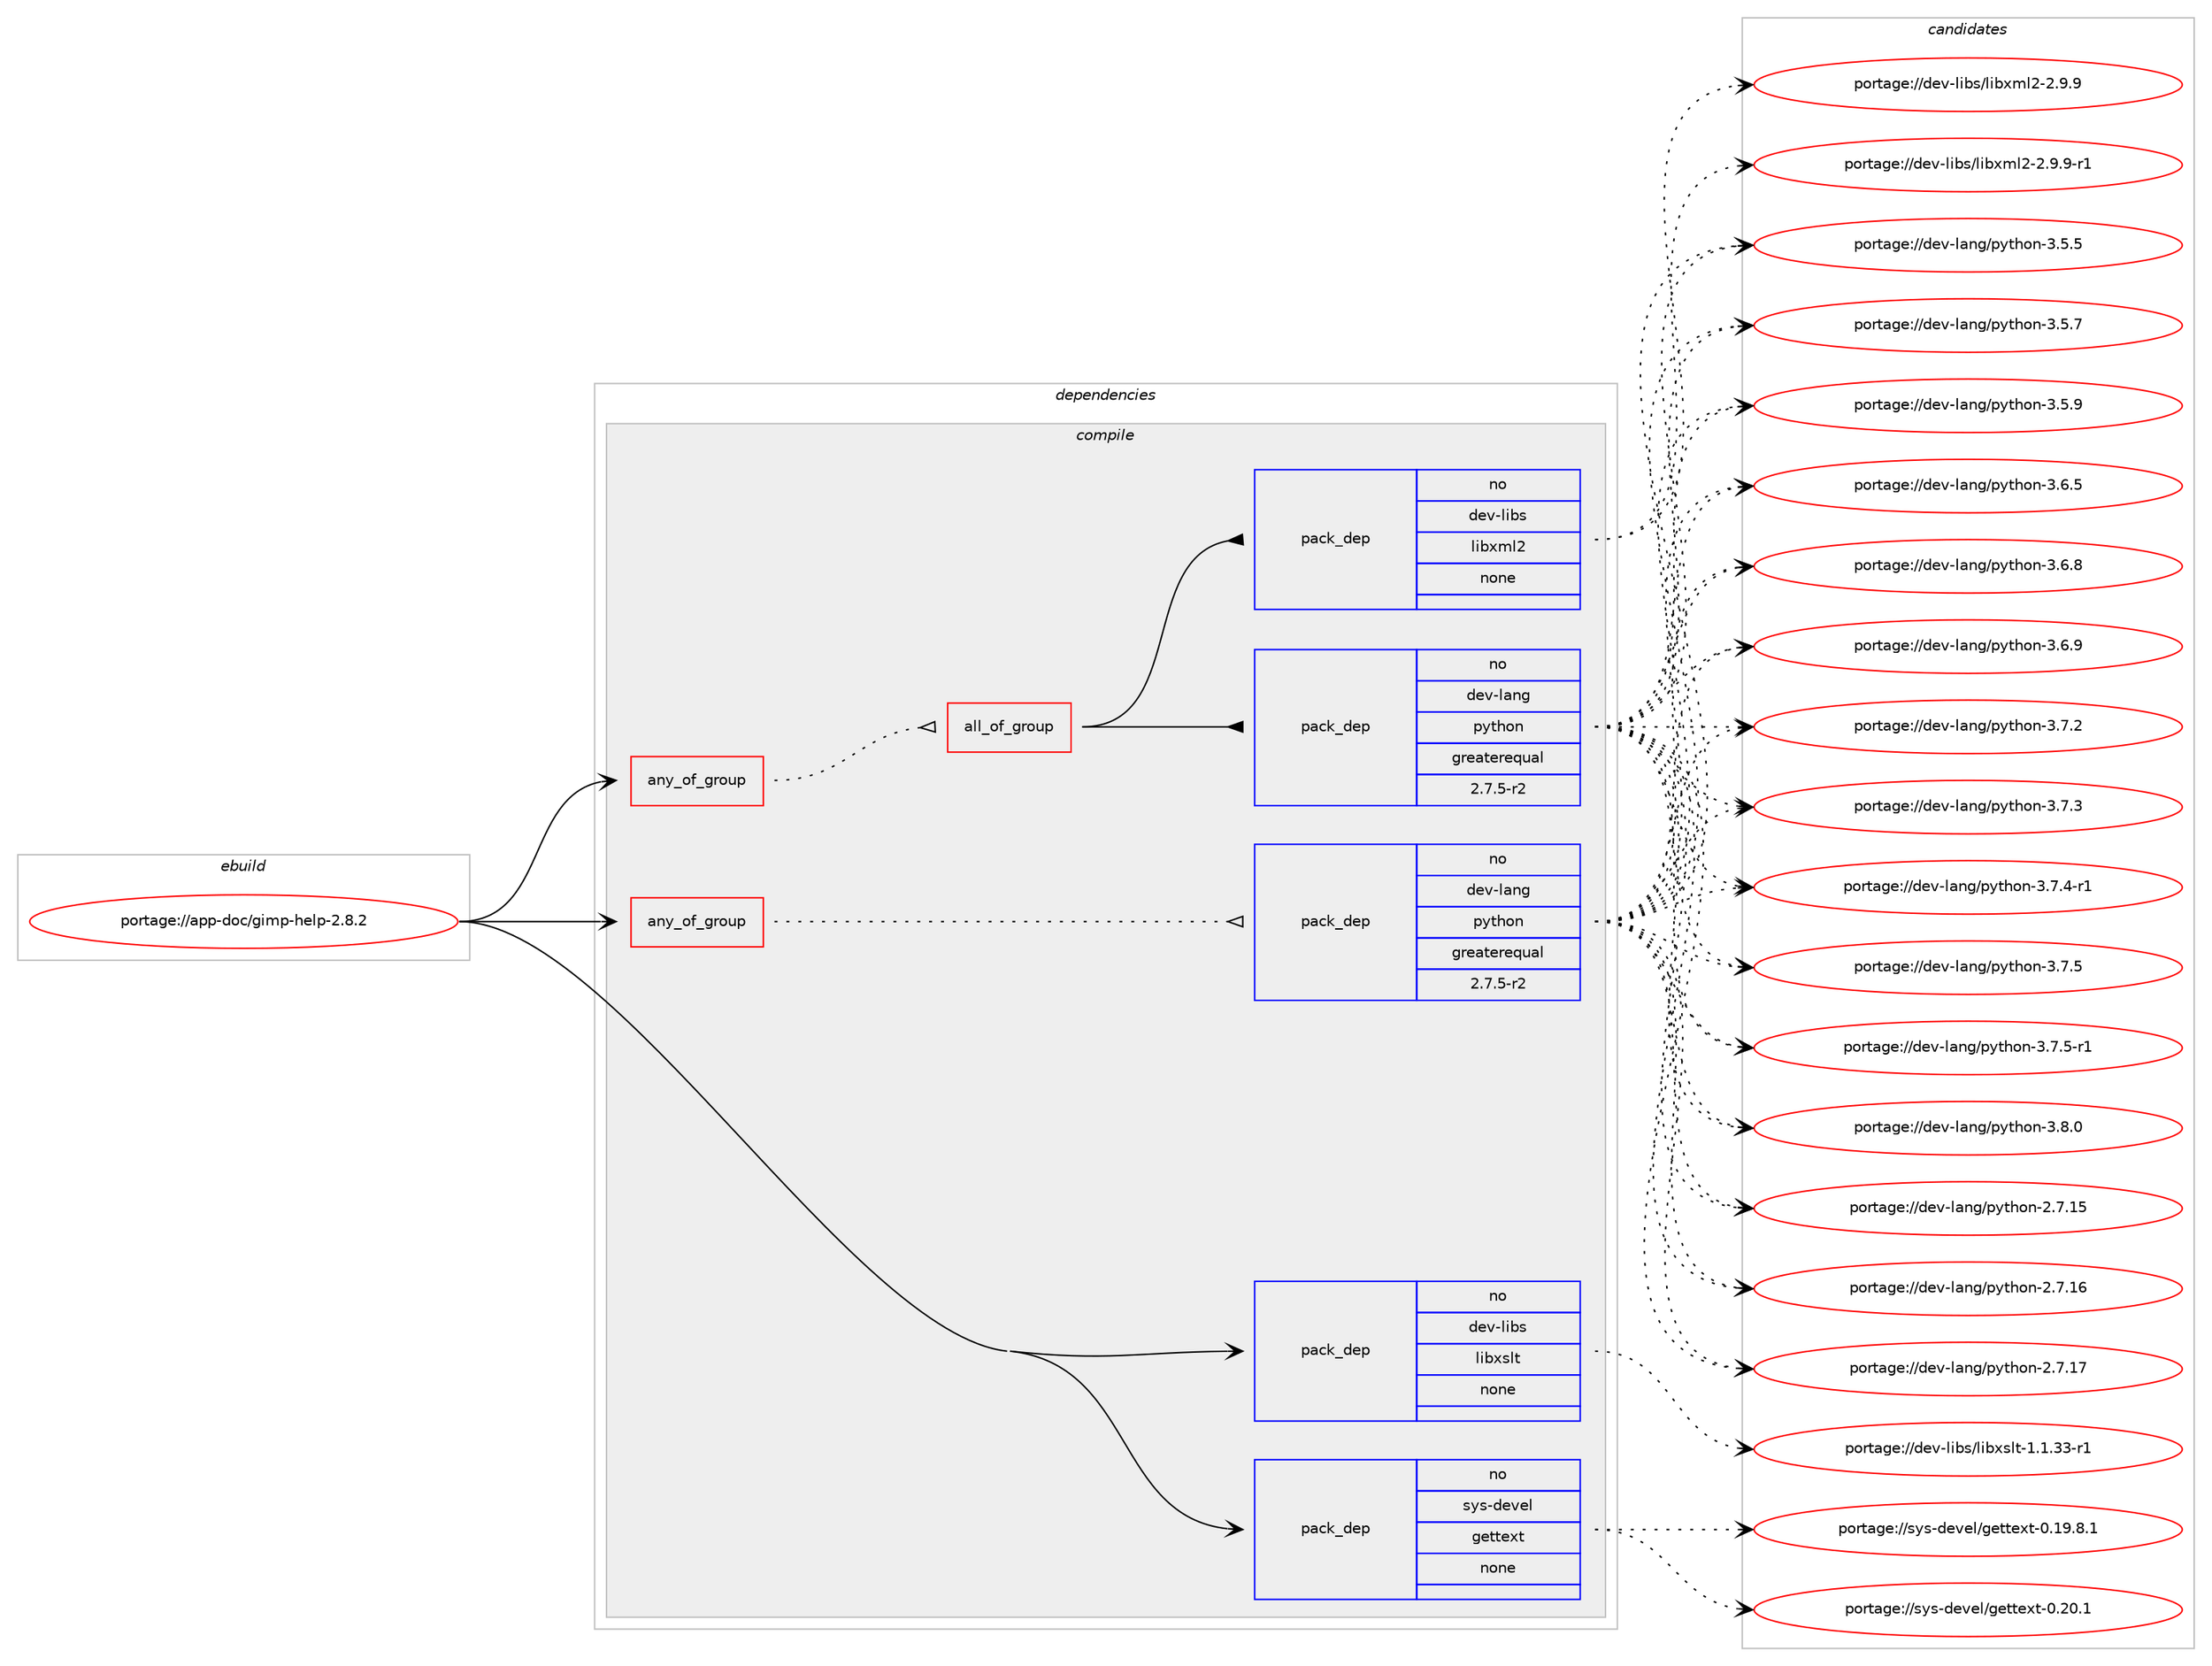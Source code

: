 digraph prolog {

# *************
# Graph options
# *************

newrank=true;
concentrate=true;
compound=true;
graph [rankdir=LR,fontname=Helvetica,fontsize=10,ranksep=1.5];#, ranksep=2.5, nodesep=0.2];
edge  [arrowhead=vee];
node  [fontname=Helvetica,fontsize=10];

# **********
# The ebuild
# **********

subgraph cluster_leftcol {
color=gray;
rank=same;
label=<<i>ebuild</i>>;
id [label="portage://app-doc/gimp-help-2.8.2", color=red, width=4, href="../app-doc/gimp-help-2.8.2.svg"];
}

# ****************
# The dependencies
# ****************

subgraph cluster_midcol {
color=gray;
label=<<i>dependencies</i>>;
subgraph cluster_compile {
fillcolor="#eeeeee";
style=filled;
label=<<i>compile</i>>;
subgraph any284 {
dependency15150 [label=<<TABLE BORDER="0" CELLBORDER="1" CELLSPACING="0" CELLPADDING="4"><TR><TD CELLPADDING="10">any_of_group</TD></TR></TABLE>>, shape=none, color=red];subgraph all8 {
dependency15151 [label=<<TABLE BORDER="0" CELLBORDER="1" CELLSPACING="0" CELLPADDING="4"><TR><TD CELLPADDING="10">all_of_group</TD></TR></TABLE>>, shape=none, color=red];subgraph pack11169 {
dependency15152 [label=<<TABLE BORDER="0" CELLBORDER="1" CELLSPACING="0" CELLPADDING="4" WIDTH="220"><TR><TD ROWSPAN="6" CELLPADDING="30">pack_dep</TD></TR><TR><TD WIDTH="110">no</TD></TR><TR><TD>dev-lang</TD></TR><TR><TD>python</TD></TR><TR><TD>greaterequal</TD></TR><TR><TD>2.7.5-r2</TD></TR></TABLE>>, shape=none, color=blue];
}
dependency15151:e -> dependency15152:w [weight=20,style="solid",arrowhead="inv"];
subgraph pack11170 {
dependency15153 [label=<<TABLE BORDER="0" CELLBORDER="1" CELLSPACING="0" CELLPADDING="4" WIDTH="220"><TR><TD ROWSPAN="6" CELLPADDING="30">pack_dep</TD></TR><TR><TD WIDTH="110">no</TD></TR><TR><TD>dev-libs</TD></TR><TR><TD>libxml2</TD></TR><TR><TD>none</TD></TR><TR><TD></TD></TR></TABLE>>, shape=none, color=blue];
}
dependency15151:e -> dependency15153:w [weight=20,style="solid",arrowhead="inv"];
}
dependency15150:e -> dependency15151:w [weight=20,style="dotted",arrowhead="oinv"];
}
id:e -> dependency15150:w [weight=20,style="solid",arrowhead="vee"];
subgraph any285 {
dependency15154 [label=<<TABLE BORDER="0" CELLBORDER="1" CELLSPACING="0" CELLPADDING="4"><TR><TD CELLPADDING="10">any_of_group</TD></TR></TABLE>>, shape=none, color=red];subgraph pack11171 {
dependency15155 [label=<<TABLE BORDER="0" CELLBORDER="1" CELLSPACING="0" CELLPADDING="4" WIDTH="220"><TR><TD ROWSPAN="6" CELLPADDING="30">pack_dep</TD></TR><TR><TD WIDTH="110">no</TD></TR><TR><TD>dev-lang</TD></TR><TR><TD>python</TD></TR><TR><TD>greaterequal</TD></TR><TR><TD>2.7.5-r2</TD></TR></TABLE>>, shape=none, color=blue];
}
dependency15154:e -> dependency15155:w [weight=20,style="dotted",arrowhead="oinv"];
}
id:e -> dependency15154:w [weight=20,style="solid",arrowhead="vee"];
subgraph pack11172 {
dependency15156 [label=<<TABLE BORDER="0" CELLBORDER="1" CELLSPACING="0" CELLPADDING="4" WIDTH="220"><TR><TD ROWSPAN="6" CELLPADDING="30">pack_dep</TD></TR><TR><TD WIDTH="110">no</TD></TR><TR><TD>dev-libs</TD></TR><TR><TD>libxslt</TD></TR><TR><TD>none</TD></TR><TR><TD></TD></TR></TABLE>>, shape=none, color=blue];
}
id:e -> dependency15156:w [weight=20,style="solid",arrowhead="vee"];
subgraph pack11173 {
dependency15157 [label=<<TABLE BORDER="0" CELLBORDER="1" CELLSPACING="0" CELLPADDING="4" WIDTH="220"><TR><TD ROWSPAN="6" CELLPADDING="30">pack_dep</TD></TR><TR><TD WIDTH="110">no</TD></TR><TR><TD>sys-devel</TD></TR><TR><TD>gettext</TD></TR><TR><TD>none</TD></TR><TR><TD></TD></TR></TABLE>>, shape=none, color=blue];
}
id:e -> dependency15157:w [weight=20,style="solid",arrowhead="vee"];
}
subgraph cluster_compileandrun {
fillcolor="#eeeeee";
style=filled;
label=<<i>compile and run</i>>;
}
subgraph cluster_run {
fillcolor="#eeeeee";
style=filled;
label=<<i>run</i>>;
}
}

# **************
# The candidates
# **************

subgraph cluster_choices {
rank=same;
color=gray;
label=<<i>candidates</i>>;

subgraph choice11169 {
color=black;
nodesep=1;
choiceportage10010111845108971101034711212111610411111045504655464953 [label="portage://dev-lang/python-2.7.15", color=red, width=4,href="../dev-lang/python-2.7.15.svg"];
choiceportage10010111845108971101034711212111610411111045504655464954 [label="portage://dev-lang/python-2.7.16", color=red, width=4,href="../dev-lang/python-2.7.16.svg"];
choiceportage10010111845108971101034711212111610411111045504655464955 [label="portage://dev-lang/python-2.7.17", color=red, width=4,href="../dev-lang/python-2.7.17.svg"];
choiceportage100101118451089711010347112121116104111110455146534653 [label="portage://dev-lang/python-3.5.5", color=red, width=4,href="../dev-lang/python-3.5.5.svg"];
choiceportage100101118451089711010347112121116104111110455146534655 [label="portage://dev-lang/python-3.5.7", color=red, width=4,href="../dev-lang/python-3.5.7.svg"];
choiceportage100101118451089711010347112121116104111110455146534657 [label="portage://dev-lang/python-3.5.9", color=red, width=4,href="../dev-lang/python-3.5.9.svg"];
choiceportage100101118451089711010347112121116104111110455146544653 [label="portage://dev-lang/python-3.6.5", color=red, width=4,href="../dev-lang/python-3.6.5.svg"];
choiceportage100101118451089711010347112121116104111110455146544656 [label="portage://dev-lang/python-3.6.8", color=red, width=4,href="../dev-lang/python-3.6.8.svg"];
choiceportage100101118451089711010347112121116104111110455146544657 [label="portage://dev-lang/python-3.6.9", color=red, width=4,href="../dev-lang/python-3.6.9.svg"];
choiceportage100101118451089711010347112121116104111110455146554650 [label="portage://dev-lang/python-3.7.2", color=red, width=4,href="../dev-lang/python-3.7.2.svg"];
choiceportage100101118451089711010347112121116104111110455146554651 [label="portage://dev-lang/python-3.7.3", color=red, width=4,href="../dev-lang/python-3.7.3.svg"];
choiceportage1001011184510897110103471121211161041111104551465546524511449 [label="portage://dev-lang/python-3.7.4-r1", color=red, width=4,href="../dev-lang/python-3.7.4-r1.svg"];
choiceportage100101118451089711010347112121116104111110455146554653 [label="portage://dev-lang/python-3.7.5", color=red, width=4,href="../dev-lang/python-3.7.5.svg"];
choiceportage1001011184510897110103471121211161041111104551465546534511449 [label="portage://dev-lang/python-3.7.5-r1", color=red, width=4,href="../dev-lang/python-3.7.5-r1.svg"];
choiceportage100101118451089711010347112121116104111110455146564648 [label="portage://dev-lang/python-3.8.0", color=red, width=4,href="../dev-lang/python-3.8.0.svg"];
dependency15152:e -> choiceportage10010111845108971101034711212111610411111045504655464953:w [style=dotted,weight="100"];
dependency15152:e -> choiceportage10010111845108971101034711212111610411111045504655464954:w [style=dotted,weight="100"];
dependency15152:e -> choiceportage10010111845108971101034711212111610411111045504655464955:w [style=dotted,weight="100"];
dependency15152:e -> choiceportage100101118451089711010347112121116104111110455146534653:w [style=dotted,weight="100"];
dependency15152:e -> choiceportage100101118451089711010347112121116104111110455146534655:w [style=dotted,weight="100"];
dependency15152:e -> choiceportage100101118451089711010347112121116104111110455146534657:w [style=dotted,weight="100"];
dependency15152:e -> choiceportage100101118451089711010347112121116104111110455146544653:w [style=dotted,weight="100"];
dependency15152:e -> choiceportage100101118451089711010347112121116104111110455146544656:w [style=dotted,weight="100"];
dependency15152:e -> choiceportage100101118451089711010347112121116104111110455146544657:w [style=dotted,weight="100"];
dependency15152:e -> choiceportage100101118451089711010347112121116104111110455146554650:w [style=dotted,weight="100"];
dependency15152:e -> choiceportage100101118451089711010347112121116104111110455146554651:w [style=dotted,weight="100"];
dependency15152:e -> choiceportage1001011184510897110103471121211161041111104551465546524511449:w [style=dotted,weight="100"];
dependency15152:e -> choiceportage100101118451089711010347112121116104111110455146554653:w [style=dotted,weight="100"];
dependency15152:e -> choiceportage1001011184510897110103471121211161041111104551465546534511449:w [style=dotted,weight="100"];
dependency15152:e -> choiceportage100101118451089711010347112121116104111110455146564648:w [style=dotted,weight="100"];
}
subgraph choice11170 {
color=black;
nodesep=1;
choiceportage1001011184510810598115471081059812010910850455046574657 [label="portage://dev-libs/libxml2-2.9.9", color=red, width=4,href="../dev-libs/libxml2-2.9.9.svg"];
choiceportage10010111845108105981154710810598120109108504550465746574511449 [label="portage://dev-libs/libxml2-2.9.9-r1", color=red, width=4,href="../dev-libs/libxml2-2.9.9-r1.svg"];
dependency15153:e -> choiceportage1001011184510810598115471081059812010910850455046574657:w [style=dotted,weight="100"];
dependency15153:e -> choiceportage10010111845108105981154710810598120109108504550465746574511449:w [style=dotted,weight="100"];
}
subgraph choice11171 {
color=black;
nodesep=1;
choiceportage10010111845108971101034711212111610411111045504655464953 [label="portage://dev-lang/python-2.7.15", color=red, width=4,href="../dev-lang/python-2.7.15.svg"];
choiceportage10010111845108971101034711212111610411111045504655464954 [label="portage://dev-lang/python-2.7.16", color=red, width=4,href="../dev-lang/python-2.7.16.svg"];
choiceportage10010111845108971101034711212111610411111045504655464955 [label="portage://dev-lang/python-2.7.17", color=red, width=4,href="../dev-lang/python-2.7.17.svg"];
choiceportage100101118451089711010347112121116104111110455146534653 [label="portage://dev-lang/python-3.5.5", color=red, width=4,href="../dev-lang/python-3.5.5.svg"];
choiceportage100101118451089711010347112121116104111110455146534655 [label="portage://dev-lang/python-3.5.7", color=red, width=4,href="../dev-lang/python-3.5.7.svg"];
choiceportage100101118451089711010347112121116104111110455146534657 [label="portage://dev-lang/python-3.5.9", color=red, width=4,href="../dev-lang/python-3.5.9.svg"];
choiceportage100101118451089711010347112121116104111110455146544653 [label="portage://dev-lang/python-3.6.5", color=red, width=4,href="../dev-lang/python-3.6.5.svg"];
choiceportage100101118451089711010347112121116104111110455146544656 [label="portage://dev-lang/python-3.6.8", color=red, width=4,href="../dev-lang/python-3.6.8.svg"];
choiceportage100101118451089711010347112121116104111110455146544657 [label="portage://dev-lang/python-3.6.9", color=red, width=4,href="../dev-lang/python-3.6.9.svg"];
choiceportage100101118451089711010347112121116104111110455146554650 [label="portage://dev-lang/python-3.7.2", color=red, width=4,href="../dev-lang/python-3.7.2.svg"];
choiceportage100101118451089711010347112121116104111110455146554651 [label="portage://dev-lang/python-3.7.3", color=red, width=4,href="../dev-lang/python-3.7.3.svg"];
choiceportage1001011184510897110103471121211161041111104551465546524511449 [label="portage://dev-lang/python-3.7.4-r1", color=red, width=4,href="../dev-lang/python-3.7.4-r1.svg"];
choiceportage100101118451089711010347112121116104111110455146554653 [label="portage://dev-lang/python-3.7.5", color=red, width=4,href="../dev-lang/python-3.7.5.svg"];
choiceportage1001011184510897110103471121211161041111104551465546534511449 [label="portage://dev-lang/python-3.7.5-r1", color=red, width=4,href="../dev-lang/python-3.7.5-r1.svg"];
choiceportage100101118451089711010347112121116104111110455146564648 [label="portage://dev-lang/python-3.8.0", color=red, width=4,href="../dev-lang/python-3.8.0.svg"];
dependency15155:e -> choiceportage10010111845108971101034711212111610411111045504655464953:w [style=dotted,weight="100"];
dependency15155:e -> choiceportage10010111845108971101034711212111610411111045504655464954:w [style=dotted,weight="100"];
dependency15155:e -> choiceportage10010111845108971101034711212111610411111045504655464955:w [style=dotted,weight="100"];
dependency15155:e -> choiceportage100101118451089711010347112121116104111110455146534653:w [style=dotted,weight="100"];
dependency15155:e -> choiceportage100101118451089711010347112121116104111110455146534655:w [style=dotted,weight="100"];
dependency15155:e -> choiceportage100101118451089711010347112121116104111110455146534657:w [style=dotted,weight="100"];
dependency15155:e -> choiceportage100101118451089711010347112121116104111110455146544653:w [style=dotted,weight="100"];
dependency15155:e -> choiceportage100101118451089711010347112121116104111110455146544656:w [style=dotted,weight="100"];
dependency15155:e -> choiceportage100101118451089711010347112121116104111110455146544657:w [style=dotted,weight="100"];
dependency15155:e -> choiceportage100101118451089711010347112121116104111110455146554650:w [style=dotted,weight="100"];
dependency15155:e -> choiceportage100101118451089711010347112121116104111110455146554651:w [style=dotted,weight="100"];
dependency15155:e -> choiceportage1001011184510897110103471121211161041111104551465546524511449:w [style=dotted,weight="100"];
dependency15155:e -> choiceportage100101118451089711010347112121116104111110455146554653:w [style=dotted,weight="100"];
dependency15155:e -> choiceportage1001011184510897110103471121211161041111104551465546534511449:w [style=dotted,weight="100"];
dependency15155:e -> choiceportage100101118451089711010347112121116104111110455146564648:w [style=dotted,weight="100"];
}
subgraph choice11172 {
color=black;
nodesep=1;
choiceportage10010111845108105981154710810598120115108116454946494651514511449 [label="portage://dev-libs/libxslt-1.1.33-r1", color=red, width=4,href="../dev-libs/libxslt-1.1.33-r1.svg"];
dependency15156:e -> choiceportage10010111845108105981154710810598120115108116454946494651514511449:w [style=dotted,weight="100"];
}
subgraph choice11173 {
color=black;
nodesep=1;
choiceportage1151211154510010111810110847103101116116101120116454846495746564649 [label="portage://sys-devel/gettext-0.19.8.1", color=red, width=4,href="../sys-devel/gettext-0.19.8.1.svg"];
choiceportage115121115451001011181011084710310111611610112011645484650484649 [label="portage://sys-devel/gettext-0.20.1", color=red, width=4,href="../sys-devel/gettext-0.20.1.svg"];
dependency15157:e -> choiceportage1151211154510010111810110847103101116116101120116454846495746564649:w [style=dotted,weight="100"];
dependency15157:e -> choiceportage115121115451001011181011084710310111611610112011645484650484649:w [style=dotted,weight="100"];
}
}

}
